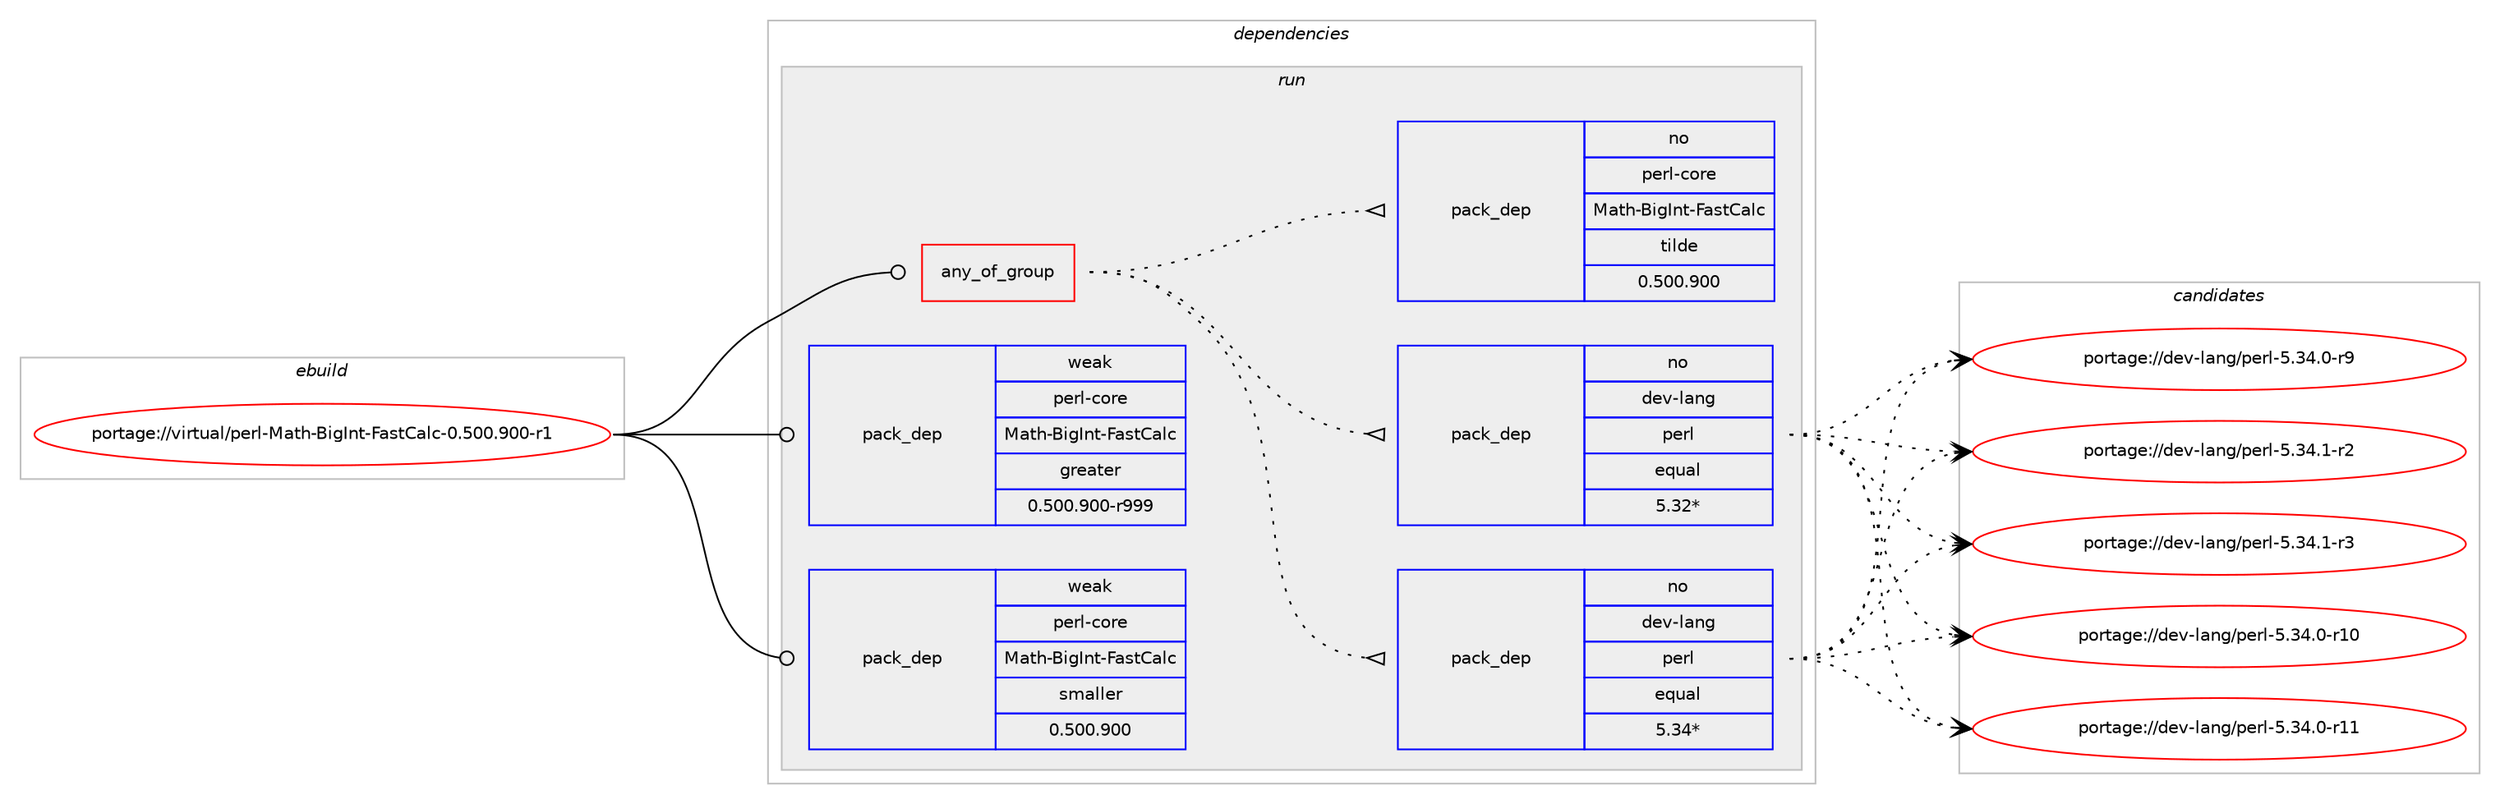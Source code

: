digraph prolog {

# *************
# Graph options
# *************

newrank=true;
concentrate=true;
compound=true;
graph [rankdir=LR,fontname=Helvetica,fontsize=10,ranksep=1.5];#, ranksep=2.5, nodesep=0.2];
edge  [arrowhead=vee];
node  [fontname=Helvetica,fontsize=10];

# **********
# The ebuild
# **********

subgraph cluster_leftcol {
color=gray;
rank=same;
label=<<i>ebuild</i>>;
id [label="portage://virtual/perl-Math-BigInt-FastCalc-0.500.900-r1", color=red, width=4, href="../virtual/perl-Math-BigInt-FastCalc-0.500.900-r1.svg"];
}

# ****************
# The dependencies
# ****************

subgraph cluster_midcol {
color=gray;
label=<<i>dependencies</i>>;
subgraph cluster_compile {
fillcolor="#eeeeee";
style=filled;
label=<<i>compile</i>>;
}
subgraph cluster_compileandrun {
fillcolor="#eeeeee";
style=filled;
label=<<i>compile and run</i>>;
}
subgraph cluster_run {
fillcolor="#eeeeee";
style=filled;
label=<<i>run</i>>;
subgraph any49 {
dependency1796 [label=<<TABLE BORDER="0" CELLBORDER="1" CELLSPACING="0" CELLPADDING="4"><TR><TD CELLPADDING="10">any_of_group</TD></TR></TABLE>>, shape=none, color=red];subgraph pack1335 {
dependency1797 [label=<<TABLE BORDER="0" CELLBORDER="1" CELLSPACING="0" CELLPADDING="4" WIDTH="220"><TR><TD ROWSPAN="6" CELLPADDING="30">pack_dep</TD></TR><TR><TD WIDTH="110">no</TD></TR><TR><TD>dev-lang</TD></TR><TR><TD>perl</TD></TR><TR><TD>equal</TD></TR><TR><TD>5.34*</TD></TR></TABLE>>, shape=none, color=blue];
}
dependency1796:e -> dependency1797:w [weight=20,style="dotted",arrowhead="oinv"];
subgraph pack1336 {
dependency1798 [label=<<TABLE BORDER="0" CELLBORDER="1" CELLSPACING="0" CELLPADDING="4" WIDTH="220"><TR><TD ROWSPAN="6" CELLPADDING="30">pack_dep</TD></TR><TR><TD WIDTH="110">no</TD></TR><TR><TD>dev-lang</TD></TR><TR><TD>perl</TD></TR><TR><TD>equal</TD></TR><TR><TD>5.32*</TD></TR></TABLE>>, shape=none, color=blue];
}
dependency1796:e -> dependency1798:w [weight=20,style="dotted",arrowhead="oinv"];
subgraph pack1337 {
dependency1799 [label=<<TABLE BORDER="0" CELLBORDER="1" CELLSPACING="0" CELLPADDING="4" WIDTH="220"><TR><TD ROWSPAN="6" CELLPADDING="30">pack_dep</TD></TR><TR><TD WIDTH="110">no</TD></TR><TR><TD>perl-core</TD></TR><TR><TD>Math-BigInt-FastCalc</TD></TR><TR><TD>tilde</TD></TR><TR><TD>0.500.900</TD></TR></TABLE>>, shape=none, color=blue];
}
dependency1796:e -> dependency1799:w [weight=20,style="dotted",arrowhead="oinv"];
}
id:e -> dependency1796:w [weight=20,style="solid",arrowhead="odot"];
# *** BEGIN UNKNOWN DEPENDENCY TYPE (TODO) ***
# id -> package_dependency(portage://virtual/perl-Math-BigInt-FastCalc-0.500.900-r1,run,no,dev-lang,perl,none,[,,],any_same_slot,[])
# *** END UNKNOWN DEPENDENCY TYPE (TODO) ***

subgraph pack1338 {
dependency1800 [label=<<TABLE BORDER="0" CELLBORDER="1" CELLSPACING="0" CELLPADDING="4" WIDTH="220"><TR><TD ROWSPAN="6" CELLPADDING="30">pack_dep</TD></TR><TR><TD WIDTH="110">weak</TD></TR><TR><TD>perl-core</TD></TR><TR><TD>Math-BigInt-FastCalc</TD></TR><TR><TD>greater</TD></TR><TR><TD>0.500.900-r999</TD></TR></TABLE>>, shape=none, color=blue];
}
id:e -> dependency1800:w [weight=20,style="solid",arrowhead="odot"];
subgraph pack1339 {
dependency1801 [label=<<TABLE BORDER="0" CELLBORDER="1" CELLSPACING="0" CELLPADDING="4" WIDTH="220"><TR><TD ROWSPAN="6" CELLPADDING="30">pack_dep</TD></TR><TR><TD WIDTH="110">weak</TD></TR><TR><TD>perl-core</TD></TR><TR><TD>Math-BigInt-FastCalc</TD></TR><TR><TD>smaller</TD></TR><TR><TD>0.500.900</TD></TR></TABLE>>, shape=none, color=blue];
}
id:e -> dependency1801:w [weight=20,style="solid",arrowhead="odot"];
}
}

# **************
# The candidates
# **************

subgraph cluster_choices {
rank=same;
color=gray;
label=<<i>candidates</i>>;

subgraph choice1335 {
color=black;
nodesep=1;
choice10010111845108971101034711210111410845534651524648451144948 [label="portage://dev-lang/perl-5.34.0-r10", color=red, width=4,href="../dev-lang/perl-5.34.0-r10.svg"];
choice10010111845108971101034711210111410845534651524648451144949 [label="portage://dev-lang/perl-5.34.0-r11", color=red, width=4,href="../dev-lang/perl-5.34.0-r11.svg"];
choice100101118451089711010347112101114108455346515246484511457 [label="portage://dev-lang/perl-5.34.0-r9", color=red, width=4,href="../dev-lang/perl-5.34.0-r9.svg"];
choice100101118451089711010347112101114108455346515246494511450 [label="portage://dev-lang/perl-5.34.1-r2", color=red, width=4,href="../dev-lang/perl-5.34.1-r2.svg"];
choice100101118451089711010347112101114108455346515246494511451 [label="portage://dev-lang/perl-5.34.1-r3", color=red, width=4,href="../dev-lang/perl-5.34.1-r3.svg"];
dependency1797:e -> choice10010111845108971101034711210111410845534651524648451144948:w [style=dotted,weight="100"];
dependency1797:e -> choice10010111845108971101034711210111410845534651524648451144949:w [style=dotted,weight="100"];
dependency1797:e -> choice100101118451089711010347112101114108455346515246484511457:w [style=dotted,weight="100"];
dependency1797:e -> choice100101118451089711010347112101114108455346515246494511450:w [style=dotted,weight="100"];
dependency1797:e -> choice100101118451089711010347112101114108455346515246494511451:w [style=dotted,weight="100"];
}
subgraph choice1336 {
color=black;
nodesep=1;
choice10010111845108971101034711210111410845534651524648451144948 [label="portage://dev-lang/perl-5.34.0-r10", color=red, width=4,href="../dev-lang/perl-5.34.0-r10.svg"];
choice10010111845108971101034711210111410845534651524648451144949 [label="portage://dev-lang/perl-5.34.0-r11", color=red, width=4,href="../dev-lang/perl-5.34.0-r11.svg"];
choice100101118451089711010347112101114108455346515246484511457 [label="portage://dev-lang/perl-5.34.0-r9", color=red, width=4,href="../dev-lang/perl-5.34.0-r9.svg"];
choice100101118451089711010347112101114108455346515246494511450 [label="portage://dev-lang/perl-5.34.1-r2", color=red, width=4,href="../dev-lang/perl-5.34.1-r2.svg"];
choice100101118451089711010347112101114108455346515246494511451 [label="portage://dev-lang/perl-5.34.1-r3", color=red, width=4,href="../dev-lang/perl-5.34.1-r3.svg"];
dependency1798:e -> choice10010111845108971101034711210111410845534651524648451144948:w [style=dotted,weight="100"];
dependency1798:e -> choice10010111845108971101034711210111410845534651524648451144949:w [style=dotted,weight="100"];
dependency1798:e -> choice100101118451089711010347112101114108455346515246484511457:w [style=dotted,weight="100"];
dependency1798:e -> choice100101118451089711010347112101114108455346515246494511450:w [style=dotted,weight="100"];
dependency1798:e -> choice100101118451089711010347112101114108455346515246494511451:w [style=dotted,weight="100"];
}
subgraph choice1337 {
color=black;
nodesep=1;
}
subgraph choice1338 {
color=black;
nodesep=1;
}
subgraph choice1339 {
color=black;
nodesep=1;
}
}

}
